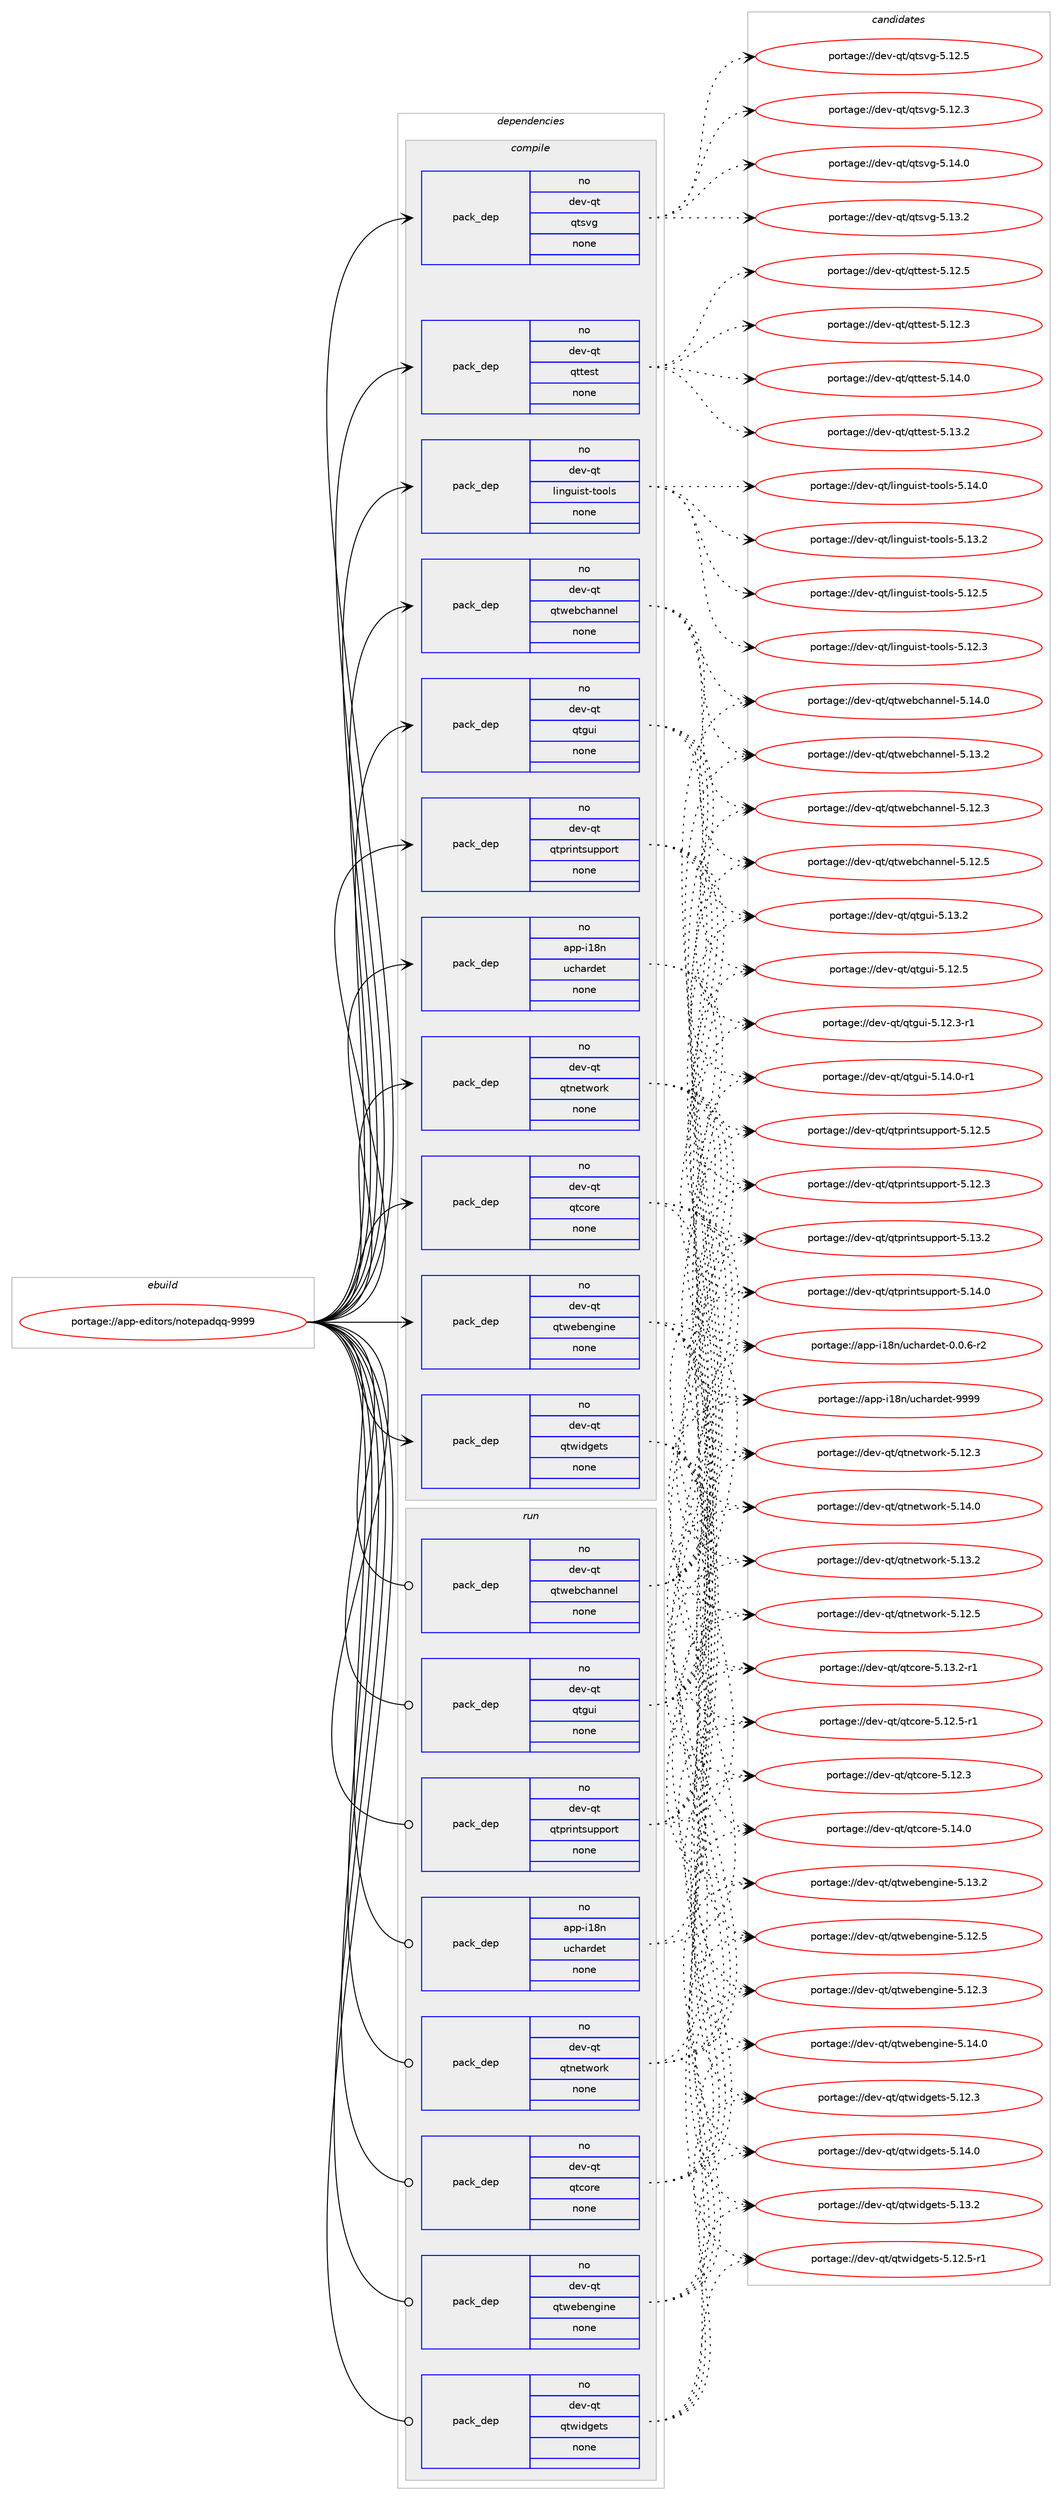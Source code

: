 digraph prolog {

# *************
# Graph options
# *************

newrank=true;
concentrate=true;
compound=true;
graph [rankdir=LR,fontname=Helvetica,fontsize=10,ranksep=1.5];#, ranksep=2.5, nodesep=0.2];
edge  [arrowhead=vee];
node  [fontname=Helvetica,fontsize=10];

# **********
# The ebuild
# **********

subgraph cluster_leftcol {
color=gray;
label=<<i>ebuild</i>>;
id [label="portage://app-editors/notepadqq-9999", color=red, width=4, href="../app-editors/notepadqq-9999.svg"];
}

# ****************
# The dependencies
# ****************

subgraph cluster_midcol {
color=gray;
label=<<i>dependencies</i>>;
subgraph cluster_compile {
fillcolor="#eeeeee";
style=filled;
label=<<i>compile</i>>;
subgraph pack477733 {
dependency635885 [label=<<TABLE BORDER="0" CELLBORDER="1" CELLSPACING="0" CELLPADDING="4" WIDTH="220"><TR><TD ROWSPAN="6" CELLPADDING="30">pack_dep</TD></TR><TR><TD WIDTH="110">no</TD></TR><TR><TD>app-i18n</TD></TR><TR><TD>uchardet</TD></TR><TR><TD>none</TD></TR><TR><TD></TD></TR></TABLE>>, shape=none, color=blue];
}
id:e -> dependency635885:w [weight=20,style="solid",arrowhead="vee"];
subgraph pack477734 {
dependency635886 [label=<<TABLE BORDER="0" CELLBORDER="1" CELLSPACING="0" CELLPADDING="4" WIDTH="220"><TR><TD ROWSPAN="6" CELLPADDING="30">pack_dep</TD></TR><TR><TD WIDTH="110">no</TD></TR><TR><TD>dev-qt</TD></TR><TR><TD>linguist-tools</TD></TR><TR><TD>none</TD></TR><TR><TD></TD></TR></TABLE>>, shape=none, color=blue];
}
id:e -> dependency635886:w [weight=20,style="solid",arrowhead="vee"];
subgraph pack477735 {
dependency635887 [label=<<TABLE BORDER="0" CELLBORDER="1" CELLSPACING="0" CELLPADDING="4" WIDTH="220"><TR><TD ROWSPAN="6" CELLPADDING="30">pack_dep</TD></TR><TR><TD WIDTH="110">no</TD></TR><TR><TD>dev-qt</TD></TR><TR><TD>qtcore</TD></TR><TR><TD>none</TD></TR><TR><TD></TD></TR></TABLE>>, shape=none, color=blue];
}
id:e -> dependency635887:w [weight=20,style="solid",arrowhead="vee"];
subgraph pack477736 {
dependency635888 [label=<<TABLE BORDER="0" CELLBORDER="1" CELLSPACING="0" CELLPADDING="4" WIDTH="220"><TR><TD ROWSPAN="6" CELLPADDING="30">pack_dep</TD></TR><TR><TD WIDTH="110">no</TD></TR><TR><TD>dev-qt</TD></TR><TR><TD>qtgui</TD></TR><TR><TD>none</TD></TR><TR><TD></TD></TR></TABLE>>, shape=none, color=blue];
}
id:e -> dependency635888:w [weight=20,style="solid",arrowhead="vee"];
subgraph pack477737 {
dependency635889 [label=<<TABLE BORDER="0" CELLBORDER="1" CELLSPACING="0" CELLPADDING="4" WIDTH="220"><TR><TD ROWSPAN="6" CELLPADDING="30">pack_dep</TD></TR><TR><TD WIDTH="110">no</TD></TR><TR><TD>dev-qt</TD></TR><TR><TD>qtnetwork</TD></TR><TR><TD>none</TD></TR><TR><TD></TD></TR></TABLE>>, shape=none, color=blue];
}
id:e -> dependency635889:w [weight=20,style="solid",arrowhead="vee"];
subgraph pack477738 {
dependency635890 [label=<<TABLE BORDER="0" CELLBORDER="1" CELLSPACING="0" CELLPADDING="4" WIDTH="220"><TR><TD ROWSPAN="6" CELLPADDING="30">pack_dep</TD></TR><TR><TD WIDTH="110">no</TD></TR><TR><TD>dev-qt</TD></TR><TR><TD>qtprintsupport</TD></TR><TR><TD>none</TD></TR><TR><TD></TD></TR></TABLE>>, shape=none, color=blue];
}
id:e -> dependency635890:w [weight=20,style="solid",arrowhead="vee"];
subgraph pack477739 {
dependency635891 [label=<<TABLE BORDER="0" CELLBORDER="1" CELLSPACING="0" CELLPADDING="4" WIDTH="220"><TR><TD ROWSPAN="6" CELLPADDING="30">pack_dep</TD></TR><TR><TD WIDTH="110">no</TD></TR><TR><TD>dev-qt</TD></TR><TR><TD>qtsvg</TD></TR><TR><TD>none</TD></TR><TR><TD></TD></TR></TABLE>>, shape=none, color=blue];
}
id:e -> dependency635891:w [weight=20,style="solid",arrowhead="vee"];
subgraph pack477740 {
dependency635892 [label=<<TABLE BORDER="0" CELLBORDER="1" CELLSPACING="0" CELLPADDING="4" WIDTH="220"><TR><TD ROWSPAN="6" CELLPADDING="30">pack_dep</TD></TR><TR><TD WIDTH="110">no</TD></TR><TR><TD>dev-qt</TD></TR><TR><TD>qttest</TD></TR><TR><TD>none</TD></TR><TR><TD></TD></TR></TABLE>>, shape=none, color=blue];
}
id:e -> dependency635892:w [weight=20,style="solid",arrowhead="vee"];
subgraph pack477741 {
dependency635893 [label=<<TABLE BORDER="0" CELLBORDER="1" CELLSPACING="0" CELLPADDING="4" WIDTH="220"><TR><TD ROWSPAN="6" CELLPADDING="30">pack_dep</TD></TR><TR><TD WIDTH="110">no</TD></TR><TR><TD>dev-qt</TD></TR><TR><TD>qtwebchannel</TD></TR><TR><TD>none</TD></TR><TR><TD></TD></TR></TABLE>>, shape=none, color=blue];
}
id:e -> dependency635893:w [weight=20,style="solid",arrowhead="vee"];
subgraph pack477742 {
dependency635894 [label=<<TABLE BORDER="0" CELLBORDER="1" CELLSPACING="0" CELLPADDING="4" WIDTH="220"><TR><TD ROWSPAN="6" CELLPADDING="30">pack_dep</TD></TR><TR><TD WIDTH="110">no</TD></TR><TR><TD>dev-qt</TD></TR><TR><TD>qtwebengine</TD></TR><TR><TD>none</TD></TR><TR><TD></TD></TR></TABLE>>, shape=none, color=blue];
}
id:e -> dependency635894:w [weight=20,style="solid",arrowhead="vee"];
subgraph pack477743 {
dependency635895 [label=<<TABLE BORDER="0" CELLBORDER="1" CELLSPACING="0" CELLPADDING="4" WIDTH="220"><TR><TD ROWSPAN="6" CELLPADDING="30">pack_dep</TD></TR><TR><TD WIDTH="110">no</TD></TR><TR><TD>dev-qt</TD></TR><TR><TD>qtwidgets</TD></TR><TR><TD>none</TD></TR><TR><TD></TD></TR></TABLE>>, shape=none, color=blue];
}
id:e -> dependency635895:w [weight=20,style="solid",arrowhead="vee"];
}
subgraph cluster_compileandrun {
fillcolor="#eeeeee";
style=filled;
label=<<i>compile and run</i>>;
}
subgraph cluster_run {
fillcolor="#eeeeee";
style=filled;
label=<<i>run</i>>;
subgraph pack477744 {
dependency635896 [label=<<TABLE BORDER="0" CELLBORDER="1" CELLSPACING="0" CELLPADDING="4" WIDTH="220"><TR><TD ROWSPAN="6" CELLPADDING="30">pack_dep</TD></TR><TR><TD WIDTH="110">no</TD></TR><TR><TD>app-i18n</TD></TR><TR><TD>uchardet</TD></TR><TR><TD>none</TD></TR><TR><TD></TD></TR></TABLE>>, shape=none, color=blue];
}
id:e -> dependency635896:w [weight=20,style="solid",arrowhead="odot"];
subgraph pack477745 {
dependency635897 [label=<<TABLE BORDER="0" CELLBORDER="1" CELLSPACING="0" CELLPADDING="4" WIDTH="220"><TR><TD ROWSPAN="6" CELLPADDING="30">pack_dep</TD></TR><TR><TD WIDTH="110">no</TD></TR><TR><TD>dev-qt</TD></TR><TR><TD>qtcore</TD></TR><TR><TD>none</TD></TR><TR><TD></TD></TR></TABLE>>, shape=none, color=blue];
}
id:e -> dependency635897:w [weight=20,style="solid",arrowhead="odot"];
subgraph pack477746 {
dependency635898 [label=<<TABLE BORDER="0" CELLBORDER="1" CELLSPACING="0" CELLPADDING="4" WIDTH="220"><TR><TD ROWSPAN="6" CELLPADDING="30">pack_dep</TD></TR><TR><TD WIDTH="110">no</TD></TR><TR><TD>dev-qt</TD></TR><TR><TD>qtgui</TD></TR><TR><TD>none</TD></TR><TR><TD></TD></TR></TABLE>>, shape=none, color=blue];
}
id:e -> dependency635898:w [weight=20,style="solid",arrowhead="odot"];
subgraph pack477747 {
dependency635899 [label=<<TABLE BORDER="0" CELLBORDER="1" CELLSPACING="0" CELLPADDING="4" WIDTH="220"><TR><TD ROWSPAN="6" CELLPADDING="30">pack_dep</TD></TR><TR><TD WIDTH="110">no</TD></TR><TR><TD>dev-qt</TD></TR><TR><TD>qtnetwork</TD></TR><TR><TD>none</TD></TR><TR><TD></TD></TR></TABLE>>, shape=none, color=blue];
}
id:e -> dependency635899:w [weight=20,style="solid",arrowhead="odot"];
subgraph pack477748 {
dependency635900 [label=<<TABLE BORDER="0" CELLBORDER="1" CELLSPACING="0" CELLPADDING="4" WIDTH="220"><TR><TD ROWSPAN="6" CELLPADDING="30">pack_dep</TD></TR><TR><TD WIDTH="110">no</TD></TR><TR><TD>dev-qt</TD></TR><TR><TD>qtprintsupport</TD></TR><TR><TD>none</TD></TR><TR><TD></TD></TR></TABLE>>, shape=none, color=blue];
}
id:e -> dependency635900:w [weight=20,style="solid",arrowhead="odot"];
subgraph pack477749 {
dependency635901 [label=<<TABLE BORDER="0" CELLBORDER="1" CELLSPACING="0" CELLPADDING="4" WIDTH="220"><TR><TD ROWSPAN="6" CELLPADDING="30">pack_dep</TD></TR><TR><TD WIDTH="110">no</TD></TR><TR><TD>dev-qt</TD></TR><TR><TD>qtwebchannel</TD></TR><TR><TD>none</TD></TR><TR><TD></TD></TR></TABLE>>, shape=none, color=blue];
}
id:e -> dependency635901:w [weight=20,style="solid",arrowhead="odot"];
subgraph pack477750 {
dependency635902 [label=<<TABLE BORDER="0" CELLBORDER="1" CELLSPACING="0" CELLPADDING="4" WIDTH="220"><TR><TD ROWSPAN="6" CELLPADDING="30">pack_dep</TD></TR><TR><TD WIDTH="110">no</TD></TR><TR><TD>dev-qt</TD></TR><TR><TD>qtwebengine</TD></TR><TR><TD>none</TD></TR><TR><TD></TD></TR></TABLE>>, shape=none, color=blue];
}
id:e -> dependency635902:w [weight=20,style="solid",arrowhead="odot"];
subgraph pack477751 {
dependency635903 [label=<<TABLE BORDER="0" CELLBORDER="1" CELLSPACING="0" CELLPADDING="4" WIDTH="220"><TR><TD ROWSPAN="6" CELLPADDING="30">pack_dep</TD></TR><TR><TD WIDTH="110">no</TD></TR><TR><TD>dev-qt</TD></TR><TR><TD>qtwidgets</TD></TR><TR><TD>none</TD></TR><TR><TD></TD></TR></TABLE>>, shape=none, color=blue];
}
id:e -> dependency635903:w [weight=20,style="solid",arrowhead="odot"];
}
}

# **************
# The candidates
# **************

subgraph cluster_choices {
rank=same;
color=gray;
label=<<i>candidates</i>>;

subgraph choice477733 {
color=black;
nodesep=1;
choice971121124510549561104711799104971141001011164557575757 [label="portage://app-i18n/uchardet-9999", color=red, width=4,href="../app-i18n/uchardet-9999.svg"];
choice971121124510549561104711799104971141001011164548464846544511450 [label="portage://app-i18n/uchardet-0.0.6-r2", color=red, width=4,href="../app-i18n/uchardet-0.0.6-r2.svg"];
dependency635885:e -> choice971121124510549561104711799104971141001011164557575757:w [style=dotted,weight="100"];
dependency635885:e -> choice971121124510549561104711799104971141001011164548464846544511450:w [style=dotted,weight="100"];
}
subgraph choice477734 {
color=black;
nodesep=1;
choice10010111845113116471081051101031171051151164511611111110811545534649524648 [label="portage://dev-qt/linguist-tools-5.14.0", color=red, width=4,href="../dev-qt/linguist-tools-5.14.0.svg"];
choice10010111845113116471081051101031171051151164511611111110811545534649514650 [label="portage://dev-qt/linguist-tools-5.13.2", color=red, width=4,href="../dev-qt/linguist-tools-5.13.2.svg"];
choice10010111845113116471081051101031171051151164511611111110811545534649504653 [label="portage://dev-qt/linguist-tools-5.12.5", color=red, width=4,href="../dev-qt/linguist-tools-5.12.5.svg"];
choice10010111845113116471081051101031171051151164511611111110811545534649504651 [label="portage://dev-qt/linguist-tools-5.12.3", color=red, width=4,href="../dev-qt/linguist-tools-5.12.3.svg"];
dependency635886:e -> choice10010111845113116471081051101031171051151164511611111110811545534649524648:w [style=dotted,weight="100"];
dependency635886:e -> choice10010111845113116471081051101031171051151164511611111110811545534649514650:w [style=dotted,weight="100"];
dependency635886:e -> choice10010111845113116471081051101031171051151164511611111110811545534649504653:w [style=dotted,weight="100"];
dependency635886:e -> choice10010111845113116471081051101031171051151164511611111110811545534649504651:w [style=dotted,weight="100"];
}
subgraph choice477735 {
color=black;
nodesep=1;
choice10010111845113116471131169911111410145534649524648 [label="portage://dev-qt/qtcore-5.14.0", color=red, width=4,href="../dev-qt/qtcore-5.14.0.svg"];
choice100101118451131164711311699111114101455346495146504511449 [label="portage://dev-qt/qtcore-5.13.2-r1", color=red, width=4,href="../dev-qt/qtcore-5.13.2-r1.svg"];
choice100101118451131164711311699111114101455346495046534511449 [label="portage://dev-qt/qtcore-5.12.5-r1", color=red, width=4,href="../dev-qt/qtcore-5.12.5-r1.svg"];
choice10010111845113116471131169911111410145534649504651 [label="portage://dev-qt/qtcore-5.12.3", color=red, width=4,href="../dev-qt/qtcore-5.12.3.svg"];
dependency635887:e -> choice10010111845113116471131169911111410145534649524648:w [style=dotted,weight="100"];
dependency635887:e -> choice100101118451131164711311699111114101455346495146504511449:w [style=dotted,weight="100"];
dependency635887:e -> choice100101118451131164711311699111114101455346495046534511449:w [style=dotted,weight="100"];
dependency635887:e -> choice10010111845113116471131169911111410145534649504651:w [style=dotted,weight="100"];
}
subgraph choice477736 {
color=black;
nodesep=1;
choice1001011184511311647113116103117105455346495246484511449 [label="portage://dev-qt/qtgui-5.14.0-r1", color=red, width=4,href="../dev-qt/qtgui-5.14.0-r1.svg"];
choice100101118451131164711311610311710545534649514650 [label="portage://dev-qt/qtgui-5.13.2", color=red, width=4,href="../dev-qt/qtgui-5.13.2.svg"];
choice100101118451131164711311610311710545534649504653 [label="portage://dev-qt/qtgui-5.12.5", color=red, width=4,href="../dev-qt/qtgui-5.12.5.svg"];
choice1001011184511311647113116103117105455346495046514511449 [label="portage://dev-qt/qtgui-5.12.3-r1", color=red, width=4,href="../dev-qt/qtgui-5.12.3-r1.svg"];
dependency635888:e -> choice1001011184511311647113116103117105455346495246484511449:w [style=dotted,weight="100"];
dependency635888:e -> choice100101118451131164711311610311710545534649514650:w [style=dotted,weight="100"];
dependency635888:e -> choice100101118451131164711311610311710545534649504653:w [style=dotted,weight="100"];
dependency635888:e -> choice1001011184511311647113116103117105455346495046514511449:w [style=dotted,weight="100"];
}
subgraph choice477737 {
color=black;
nodesep=1;
choice100101118451131164711311611010111611911111410745534649524648 [label="portage://dev-qt/qtnetwork-5.14.0", color=red, width=4,href="../dev-qt/qtnetwork-5.14.0.svg"];
choice100101118451131164711311611010111611911111410745534649514650 [label="portage://dev-qt/qtnetwork-5.13.2", color=red, width=4,href="../dev-qt/qtnetwork-5.13.2.svg"];
choice100101118451131164711311611010111611911111410745534649504653 [label="portage://dev-qt/qtnetwork-5.12.5", color=red, width=4,href="../dev-qt/qtnetwork-5.12.5.svg"];
choice100101118451131164711311611010111611911111410745534649504651 [label="portage://dev-qt/qtnetwork-5.12.3", color=red, width=4,href="../dev-qt/qtnetwork-5.12.3.svg"];
dependency635889:e -> choice100101118451131164711311611010111611911111410745534649524648:w [style=dotted,weight="100"];
dependency635889:e -> choice100101118451131164711311611010111611911111410745534649514650:w [style=dotted,weight="100"];
dependency635889:e -> choice100101118451131164711311611010111611911111410745534649504653:w [style=dotted,weight="100"];
dependency635889:e -> choice100101118451131164711311611010111611911111410745534649504651:w [style=dotted,weight="100"];
}
subgraph choice477738 {
color=black;
nodesep=1;
choice100101118451131164711311611211410511011611511711211211111411645534649524648 [label="portage://dev-qt/qtprintsupport-5.14.0", color=red, width=4,href="../dev-qt/qtprintsupport-5.14.0.svg"];
choice100101118451131164711311611211410511011611511711211211111411645534649514650 [label="portage://dev-qt/qtprintsupport-5.13.2", color=red, width=4,href="../dev-qt/qtprintsupport-5.13.2.svg"];
choice100101118451131164711311611211410511011611511711211211111411645534649504653 [label="portage://dev-qt/qtprintsupport-5.12.5", color=red, width=4,href="../dev-qt/qtprintsupport-5.12.5.svg"];
choice100101118451131164711311611211410511011611511711211211111411645534649504651 [label="portage://dev-qt/qtprintsupport-5.12.3", color=red, width=4,href="../dev-qt/qtprintsupport-5.12.3.svg"];
dependency635890:e -> choice100101118451131164711311611211410511011611511711211211111411645534649524648:w [style=dotted,weight="100"];
dependency635890:e -> choice100101118451131164711311611211410511011611511711211211111411645534649514650:w [style=dotted,weight="100"];
dependency635890:e -> choice100101118451131164711311611211410511011611511711211211111411645534649504653:w [style=dotted,weight="100"];
dependency635890:e -> choice100101118451131164711311611211410511011611511711211211111411645534649504651:w [style=dotted,weight="100"];
}
subgraph choice477739 {
color=black;
nodesep=1;
choice100101118451131164711311611511810345534649524648 [label="portage://dev-qt/qtsvg-5.14.0", color=red, width=4,href="../dev-qt/qtsvg-5.14.0.svg"];
choice100101118451131164711311611511810345534649514650 [label="portage://dev-qt/qtsvg-5.13.2", color=red, width=4,href="../dev-qt/qtsvg-5.13.2.svg"];
choice100101118451131164711311611511810345534649504653 [label="portage://dev-qt/qtsvg-5.12.5", color=red, width=4,href="../dev-qt/qtsvg-5.12.5.svg"];
choice100101118451131164711311611511810345534649504651 [label="portage://dev-qt/qtsvg-5.12.3", color=red, width=4,href="../dev-qt/qtsvg-5.12.3.svg"];
dependency635891:e -> choice100101118451131164711311611511810345534649524648:w [style=dotted,weight="100"];
dependency635891:e -> choice100101118451131164711311611511810345534649514650:w [style=dotted,weight="100"];
dependency635891:e -> choice100101118451131164711311611511810345534649504653:w [style=dotted,weight="100"];
dependency635891:e -> choice100101118451131164711311611511810345534649504651:w [style=dotted,weight="100"];
}
subgraph choice477740 {
color=black;
nodesep=1;
choice100101118451131164711311611610111511645534649524648 [label="portage://dev-qt/qttest-5.14.0", color=red, width=4,href="../dev-qt/qttest-5.14.0.svg"];
choice100101118451131164711311611610111511645534649514650 [label="portage://dev-qt/qttest-5.13.2", color=red, width=4,href="../dev-qt/qttest-5.13.2.svg"];
choice100101118451131164711311611610111511645534649504653 [label="portage://dev-qt/qttest-5.12.5", color=red, width=4,href="../dev-qt/qttest-5.12.5.svg"];
choice100101118451131164711311611610111511645534649504651 [label="portage://dev-qt/qttest-5.12.3", color=red, width=4,href="../dev-qt/qttest-5.12.3.svg"];
dependency635892:e -> choice100101118451131164711311611610111511645534649524648:w [style=dotted,weight="100"];
dependency635892:e -> choice100101118451131164711311611610111511645534649514650:w [style=dotted,weight="100"];
dependency635892:e -> choice100101118451131164711311611610111511645534649504653:w [style=dotted,weight="100"];
dependency635892:e -> choice100101118451131164711311611610111511645534649504651:w [style=dotted,weight="100"];
}
subgraph choice477741 {
color=black;
nodesep=1;
choice100101118451131164711311611910198991049711011010110845534649524648 [label="portage://dev-qt/qtwebchannel-5.14.0", color=red, width=4,href="../dev-qt/qtwebchannel-5.14.0.svg"];
choice100101118451131164711311611910198991049711011010110845534649514650 [label="portage://dev-qt/qtwebchannel-5.13.2", color=red, width=4,href="../dev-qt/qtwebchannel-5.13.2.svg"];
choice100101118451131164711311611910198991049711011010110845534649504653 [label="portage://dev-qt/qtwebchannel-5.12.5", color=red, width=4,href="../dev-qt/qtwebchannel-5.12.5.svg"];
choice100101118451131164711311611910198991049711011010110845534649504651 [label="portage://dev-qt/qtwebchannel-5.12.3", color=red, width=4,href="../dev-qt/qtwebchannel-5.12.3.svg"];
dependency635893:e -> choice100101118451131164711311611910198991049711011010110845534649524648:w [style=dotted,weight="100"];
dependency635893:e -> choice100101118451131164711311611910198991049711011010110845534649514650:w [style=dotted,weight="100"];
dependency635893:e -> choice100101118451131164711311611910198991049711011010110845534649504653:w [style=dotted,weight="100"];
dependency635893:e -> choice100101118451131164711311611910198991049711011010110845534649504651:w [style=dotted,weight="100"];
}
subgraph choice477742 {
color=black;
nodesep=1;
choice10010111845113116471131161191019810111010310511010145534649524648 [label="portage://dev-qt/qtwebengine-5.14.0", color=red, width=4,href="../dev-qt/qtwebengine-5.14.0.svg"];
choice10010111845113116471131161191019810111010310511010145534649514650 [label="portage://dev-qt/qtwebengine-5.13.2", color=red, width=4,href="../dev-qt/qtwebengine-5.13.2.svg"];
choice10010111845113116471131161191019810111010310511010145534649504653 [label="portage://dev-qt/qtwebengine-5.12.5", color=red, width=4,href="../dev-qt/qtwebengine-5.12.5.svg"];
choice10010111845113116471131161191019810111010310511010145534649504651 [label="portage://dev-qt/qtwebengine-5.12.3", color=red, width=4,href="../dev-qt/qtwebengine-5.12.3.svg"];
dependency635894:e -> choice10010111845113116471131161191019810111010310511010145534649524648:w [style=dotted,weight="100"];
dependency635894:e -> choice10010111845113116471131161191019810111010310511010145534649514650:w [style=dotted,weight="100"];
dependency635894:e -> choice10010111845113116471131161191019810111010310511010145534649504653:w [style=dotted,weight="100"];
dependency635894:e -> choice10010111845113116471131161191019810111010310511010145534649504651:w [style=dotted,weight="100"];
}
subgraph choice477743 {
color=black;
nodesep=1;
choice100101118451131164711311611910510010310111611545534649524648 [label="portage://dev-qt/qtwidgets-5.14.0", color=red, width=4,href="../dev-qt/qtwidgets-5.14.0.svg"];
choice100101118451131164711311611910510010310111611545534649514650 [label="portage://dev-qt/qtwidgets-5.13.2", color=red, width=4,href="../dev-qt/qtwidgets-5.13.2.svg"];
choice1001011184511311647113116119105100103101116115455346495046534511449 [label="portage://dev-qt/qtwidgets-5.12.5-r1", color=red, width=4,href="../dev-qt/qtwidgets-5.12.5-r1.svg"];
choice100101118451131164711311611910510010310111611545534649504651 [label="portage://dev-qt/qtwidgets-5.12.3", color=red, width=4,href="../dev-qt/qtwidgets-5.12.3.svg"];
dependency635895:e -> choice100101118451131164711311611910510010310111611545534649524648:w [style=dotted,weight="100"];
dependency635895:e -> choice100101118451131164711311611910510010310111611545534649514650:w [style=dotted,weight="100"];
dependency635895:e -> choice1001011184511311647113116119105100103101116115455346495046534511449:w [style=dotted,weight="100"];
dependency635895:e -> choice100101118451131164711311611910510010310111611545534649504651:w [style=dotted,weight="100"];
}
subgraph choice477744 {
color=black;
nodesep=1;
choice971121124510549561104711799104971141001011164557575757 [label="portage://app-i18n/uchardet-9999", color=red, width=4,href="../app-i18n/uchardet-9999.svg"];
choice971121124510549561104711799104971141001011164548464846544511450 [label="portage://app-i18n/uchardet-0.0.6-r2", color=red, width=4,href="../app-i18n/uchardet-0.0.6-r2.svg"];
dependency635896:e -> choice971121124510549561104711799104971141001011164557575757:w [style=dotted,weight="100"];
dependency635896:e -> choice971121124510549561104711799104971141001011164548464846544511450:w [style=dotted,weight="100"];
}
subgraph choice477745 {
color=black;
nodesep=1;
choice10010111845113116471131169911111410145534649524648 [label="portage://dev-qt/qtcore-5.14.0", color=red, width=4,href="../dev-qt/qtcore-5.14.0.svg"];
choice100101118451131164711311699111114101455346495146504511449 [label="portage://dev-qt/qtcore-5.13.2-r1", color=red, width=4,href="../dev-qt/qtcore-5.13.2-r1.svg"];
choice100101118451131164711311699111114101455346495046534511449 [label="portage://dev-qt/qtcore-5.12.5-r1", color=red, width=4,href="../dev-qt/qtcore-5.12.5-r1.svg"];
choice10010111845113116471131169911111410145534649504651 [label="portage://dev-qt/qtcore-5.12.3", color=red, width=4,href="../dev-qt/qtcore-5.12.3.svg"];
dependency635897:e -> choice10010111845113116471131169911111410145534649524648:w [style=dotted,weight="100"];
dependency635897:e -> choice100101118451131164711311699111114101455346495146504511449:w [style=dotted,weight="100"];
dependency635897:e -> choice100101118451131164711311699111114101455346495046534511449:w [style=dotted,weight="100"];
dependency635897:e -> choice10010111845113116471131169911111410145534649504651:w [style=dotted,weight="100"];
}
subgraph choice477746 {
color=black;
nodesep=1;
choice1001011184511311647113116103117105455346495246484511449 [label="portage://dev-qt/qtgui-5.14.0-r1", color=red, width=4,href="../dev-qt/qtgui-5.14.0-r1.svg"];
choice100101118451131164711311610311710545534649514650 [label="portage://dev-qt/qtgui-5.13.2", color=red, width=4,href="../dev-qt/qtgui-5.13.2.svg"];
choice100101118451131164711311610311710545534649504653 [label="portage://dev-qt/qtgui-5.12.5", color=red, width=4,href="../dev-qt/qtgui-5.12.5.svg"];
choice1001011184511311647113116103117105455346495046514511449 [label="portage://dev-qt/qtgui-5.12.3-r1", color=red, width=4,href="../dev-qt/qtgui-5.12.3-r1.svg"];
dependency635898:e -> choice1001011184511311647113116103117105455346495246484511449:w [style=dotted,weight="100"];
dependency635898:e -> choice100101118451131164711311610311710545534649514650:w [style=dotted,weight="100"];
dependency635898:e -> choice100101118451131164711311610311710545534649504653:w [style=dotted,weight="100"];
dependency635898:e -> choice1001011184511311647113116103117105455346495046514511449:w [style=dotted,weight="100"];
}
subgraph choice477747 {
color=black;
nodesep=1;
choice100101118451131164711311611010111611911111410745534649524648 [label="portage://dev-qt/qtnetwork-5.14.0", color=red, width=4,href="../dev-qt/qtnetwork-5.14.0.svg"];
choice100101118451131164711311611010111611911111410745534649514650 [label="portage://dev-qt/qtnetwork-5.13.2", color=red, width=4,href="../dev-qt/qtnetwork-5.13.2.svg"];
choice100101118451131164711311611010111611911111410745534649504653 [label="portage://dev-qt/qtnetwork-5.12.5", color=red, width=4,href="../dev-qt/qtnetwork-5.12.5.svg"];
choice100101118451131164711311611010111611911111410745534649504651 [label="portage://dev-qt/qtnetwork-5.12.3", color=red, width=4,href="../dev-qt/qtnetwork-5.12.3.svg"];
dependency635899:e -> choice100101118451131164711311611010111611911111410745534649524648:w [style=dotted,weight="100"];
dependency635899:e -> choice100101118451131164711311611010111611911111410745534649514650:w [style=dotted,weight="100"];
dependency635899:e -> choice100101118451131164711311611010111611911111410745534649504653:w [style=dotted,weight="100"];
dependency635899:e -> choice100101118451131164711311611010111611911111410745534649504651:w [style=dotted,weight="100"];
}
subgraph choice477748 {
color=black;
nodesep=1;
choice100101118451131164711311611211410511011611511711211211111411645534649524648 [label="portage://dev-qt/qtprintsupport-5.14.0", color=red, width=4,href="../dev-qt/qtprintsupport-5.14.0.svg"];
choice100101118451131164711311611211410511011611511711211211111411645534649514650 [label="portage://dev-qt/qtprintsupport-5.13.2", color=red, width=4,href="../dev-qt/qtprintsupport-5.13.2.svg"];
choice100101118451131164711311611211410511011611511711211211111411645534649504653 [label="portage://dev-qt/qtprintsupport-5.12.5", color=red, width=4,href="../dev-qt/qtprintsupport-5.12.5.svg"];
choice100101118451131164711311611211410511011611511711211211111411645534649504651 [label="portage://dev-qt/qtprintsupport-5.12.3", color=red, width=4,href="../dev-qt/qtprintsupport-5.12.3.svg"];
dependency635900:e -> choice100101118451131164711311611211410511011611511711211211111411645534649524648:w [style=dotted,weight="100"];
dependency635900:e -> choice100101118451131164711311611211410511011611511711211211111411645534649514650:w [style=dotted,weight="100"];
dependency635900:e -> choice100101118451131164711311611211410511011611511711211211111411645534649504653:w [style=dotted,weight="100"];
dependency635900:e -> choice100101118451131164711311611211410511011611511711211211111411645534649504651:w [style=dotted,weight="100"];
}
subgraph choice477749 {
color=black;
nodesep=1;
choice100101118451131164711311611910198991049711011010110845534649524648 [label="portage://dev-qt/qtwebchannel-5.14.0", color=red, width=4,href="../dev-qt/qtwebchannel-5.14.0.svg"];
choice100101118451131164711311611910198991049711011010110845534649514650 [label="portage://dev-qt/qtwebchannel-5.13.2", color=red, width=4,href="../dev-qt/qtwebchannel-5.13.2.svg"];
choice100101118451131164711311611910198991049711011010110845534649504653 [label="portage://dev-qt/qtwebchannel-5.12.5", color=red, width=4,href="../dev-qt/qtwebchannel-5.12.5.svg"];
choice100101118451131164711311611910198991049711011010110845534649504651 [label="portage://dev-qt/qtwebchannel-5.12.3", color=red, width=4,href="../dev-qt/qtwebchannel-5.12.3.svg"];
dependency635901:e -> choice100101118451131164711311611910198991049711011010110845534649524648:w [style=dotted,weight="100"];
dependency635901:e -> choice100101118451131164711311611910198991049711011010110845534649514650:w [style=dotted,weight="100"];
dependency635901:e -> choice100101118451131164711311611910198991049711011010110845534649504653:w [style=dotted,weight="100"];
dependency635901:e -> choice100101118451131164711311611910198991049711011010110845534649504651:w [style=dotted,weight="100"];
}
subgraph choice477750 {
color=black;
nodesep=1;
choice10010111845113116471131161191019810111010310511010145534649524648 [label="portage://dev-qt/qtwebengine-5.14.0", color=red, width=4,href="../dev-qt/qtwebengine-5.14.0.svg"];
choice10010111845113116471131161191019810111010310511010145534649514650 [label="portage://dev-qt/qtwebengine-5.13.2", color=red, width=4,href="../dev-qt/qtwebengine-5.13.2.svg"];
choice10010111845113116471131161191019810111010310511010145534649504653 [label="portage://dev-qt/qtwebengine-5.12.5", color=red, width=4,href="../dev-qt/qtwebengine-5.12.5.svg"];
choice10010111845113116471131161191019810111010310511010145534649504651 [label="portage://dev-qt/qtwebengine-5.12.3", color=red, width=4,href="../dev-qt/qtwebengine-5.12.3.svg"];
dependency635902:e -> choice10010111845113116471131161191019810111010310511010145534649524648:w [style=dotted,weight="100"];
dependency635902:e -> choice10010111845113116471131161191019810111010310511010145534649514650:w [style=dotted,weight="100"];
dependency635902:e -> choice10010111845113116471131161191019810111010310511010145534649504653:w [style=dotted,weight="100"];
dependency635902:e -> choice10010111845113116471131161191019810111010310511010145534649504651:w [style=dotted,weight="100"];
}
subgraph choice477751 {
color=black;
nodesep=1;
choice100101118451131164711311611910510010310111611545534649524648 [label="portage://dev-qt/qtwidgets-5.14.0", color=red, width=4,href="../dev-qt/qtwidgets-5.14.0.svg"];
choice100101118451131164711311611910510010310111611545534649514650 [label="portage://dev-qt/qtwidgets-5.13.2", color=red, width=4,href="../dev-qt/qtwidgets-5.13.2.svg"];
choice1001011184511311647113116119105100103101116115455346495046534511449 [label="portage://dev-qt/qtwidgets-5.12.5-r1", color=red, width=4,href="../dev-qt/qtwidgets-5.12.5-r1.svg"];
choice100101118451131164711311611910510010310111611545534649504651 [label="portage://dev-qt/qtwidgets-5.12.3", color=red, width=4,href="../dev-qt/qtwidgets-5.12.3.svg"];
dependency635903:e -> choice100101118451131164711311611910510010310111611545534649524648:w [style=dotted,weight="100"];
dependency635903:e -> choice100101118451131164711311611910510010310111611545534649514650:w [style=dotted,weight="100"];
dependency635903:e -> choice1001011184511311647113116119105100103101116115455346495046534511449:w [style=dotted,weight="100"];
dependency635903:e -> choice100101118451131164711311611910510010310111611545534649504651:w [style=dotted,weight="100"];
}
}

}
